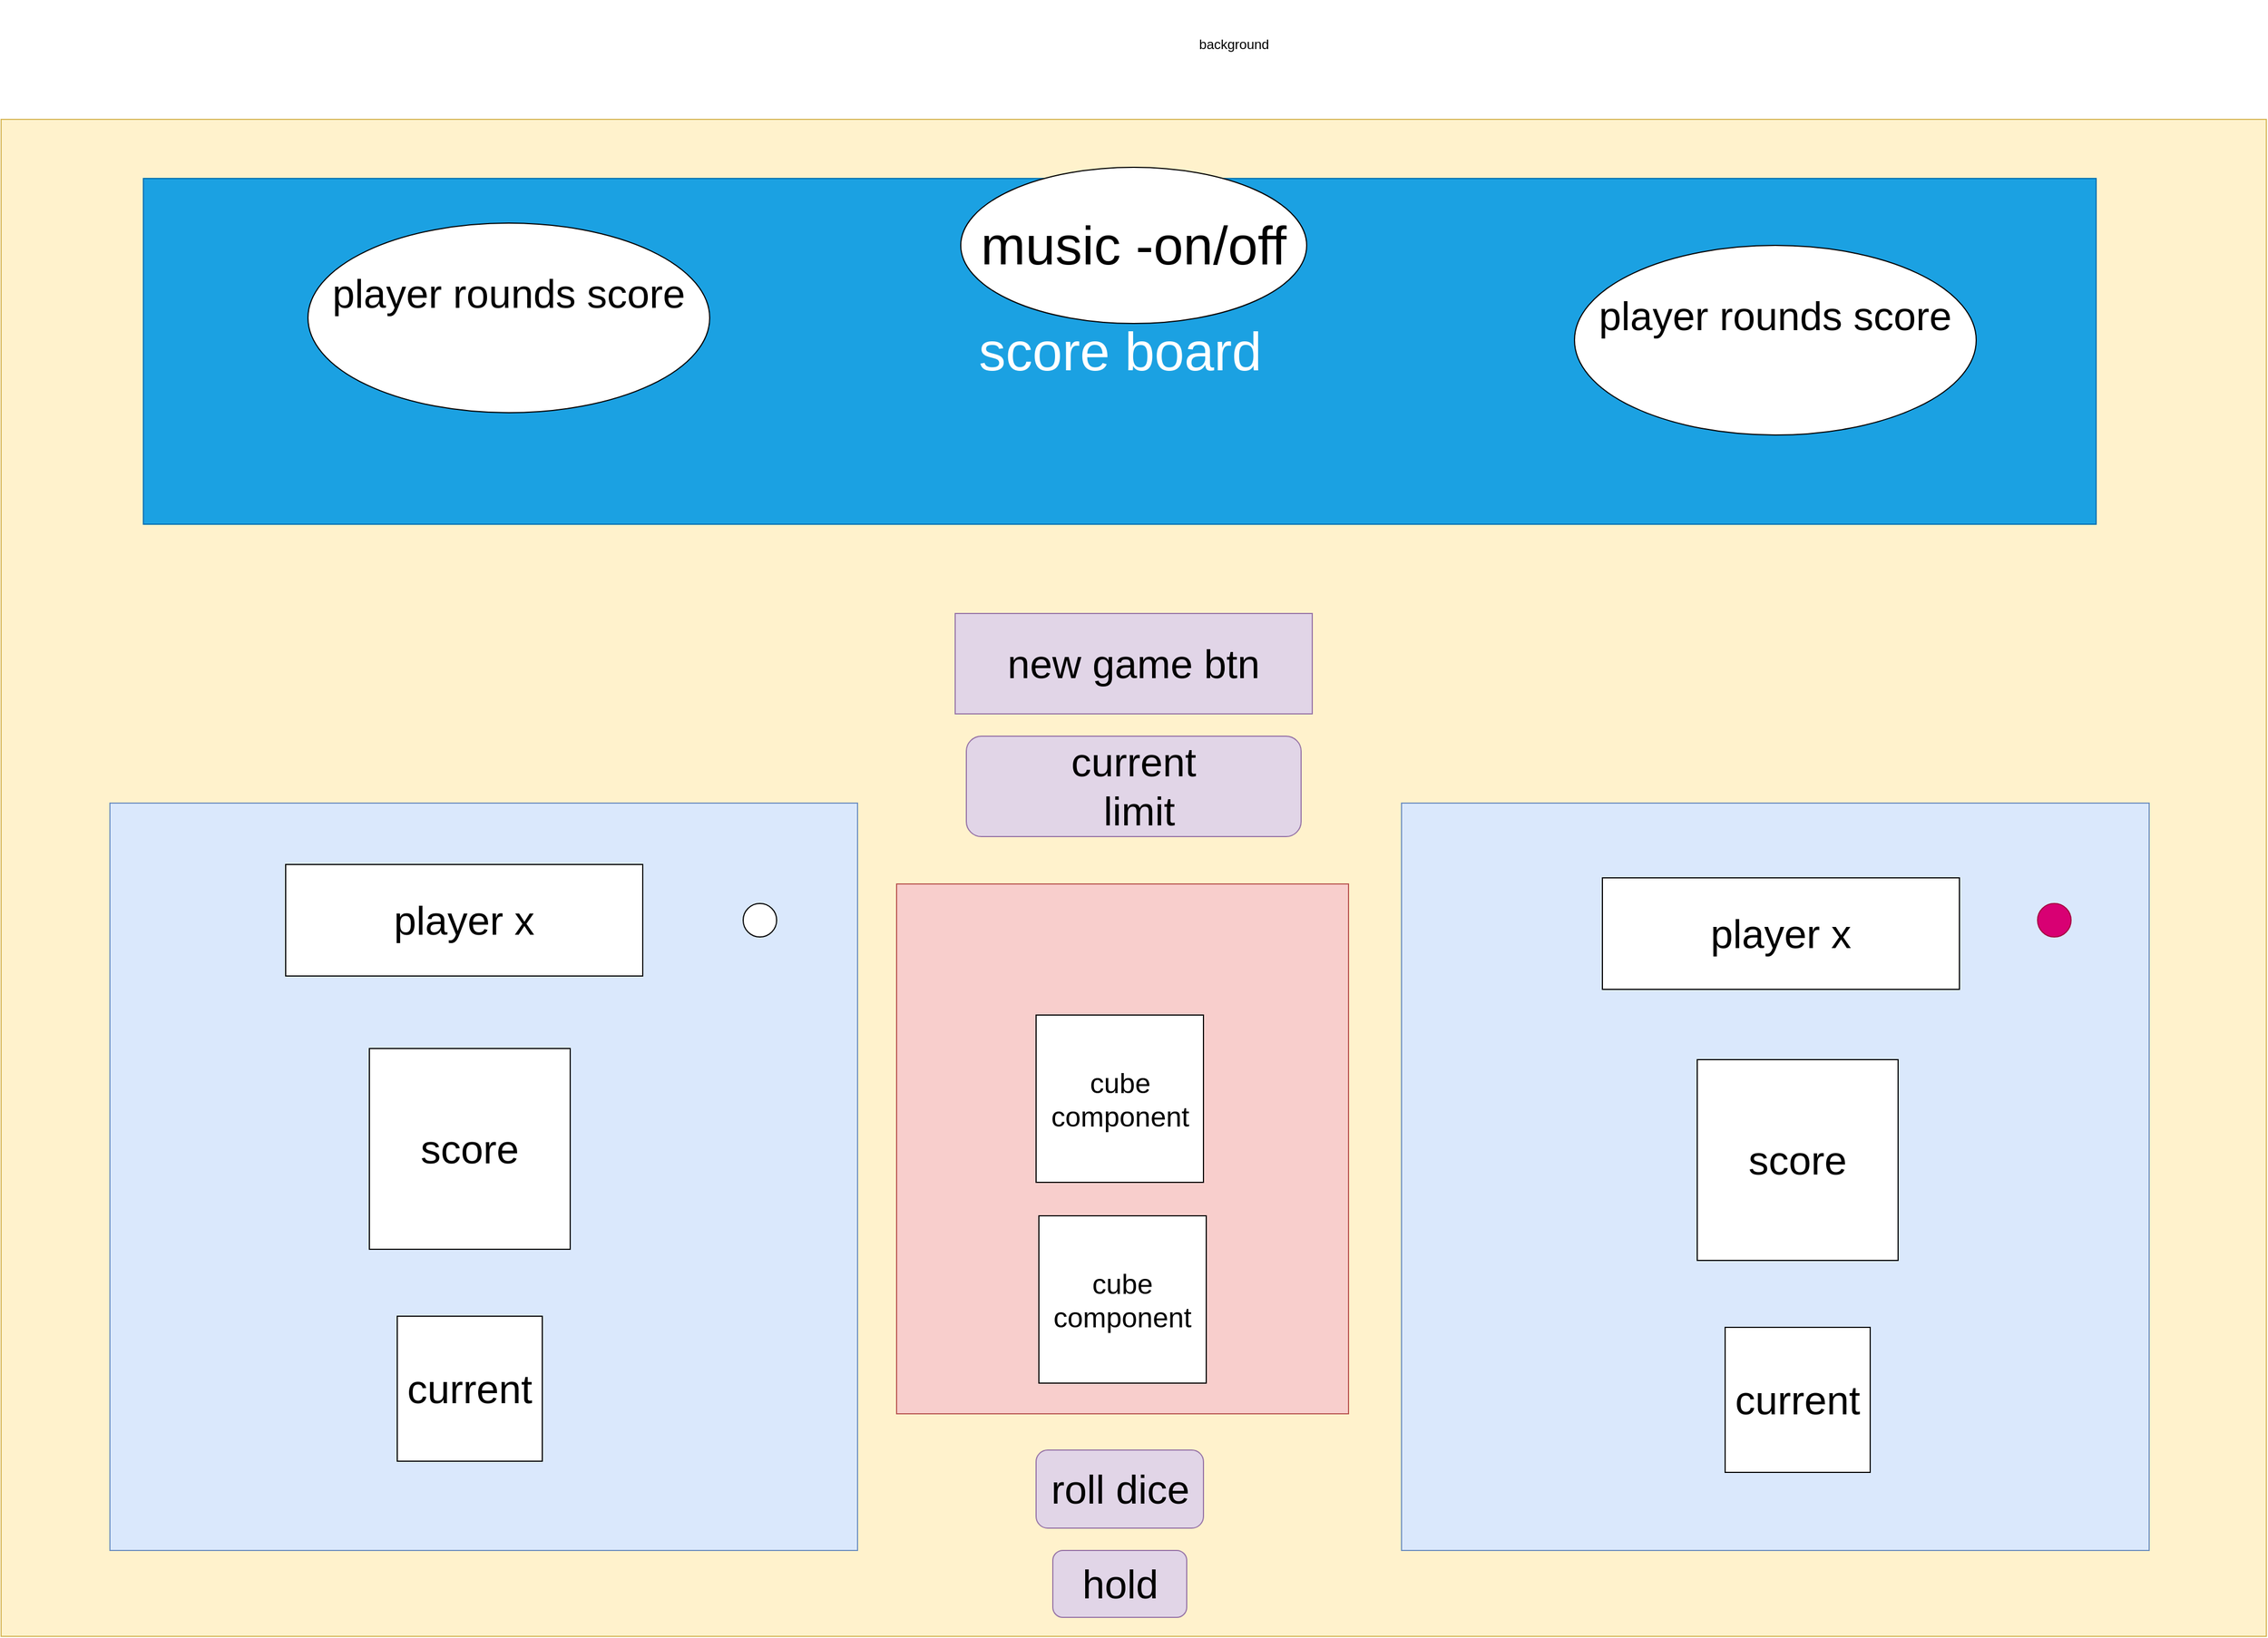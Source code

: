 <mxfile version="14.4.3" type="device" pages="2"><diagram id="d0-L2Zu-MU4Q_sl4iR4P" name="setup"><mxGraphModel dx="2700" dy="1275" grid="1" gridSize="10" guides="1" tooltips="1" connect="1" arrows="1" fold="1" page="1" pageScale="1" pageWidth="2336" pageHeight="1654" math="0" shadow="0"><root><mxCell id="0"/><mxCell id="1" parent="0"/><mxCell id="zCyeeV4_pMN_Hh7Yb5pK-27" value="" style="rounded=0;whiteSpace=wrap;html=1;fillColor=#fff2cc;strokeColor=#d6b656;" parent="1" vertex="1"><mxGeometry x="105" y="147" width="2030" height="1360" as="geometry"/></mxCell><mxCell id="zCyeeV4_pMN_Hh7Yb5pK-28" value="Text" style="text;html=1;strokeColor=none;fillColor=none;align=center;verticalAlign=middle;whiteSpace=wrap;rounded=0;" parent="1" vertex="1"><mxGeometry x="1450" y="850" width="40" height="20" as="geometry"/></mxCell><mxCell id="zCyeeV4_pMN_Hh7Yb5pK-29" value="background" style="text;html=1;strokeColor=none;fillColor=none;align=center;verticalAlign=middle;whiteSpace=wrap;rounded=0;" parent="1" vertex="1"><mxGeometry x="920" y="40" width="580" height="80" as="geometry"/></mxCell><mxCell id="zCyeeV4_pMN_Hh7Yb5pK-31" value="&lt;font style=&quot;font-size: 36px&quot;&gt;new game btn&lt;/font&gt;" style="rounded=0;whiteSpace=wrap;html=1;fontSize=25;fillColor=#e1d5e7;strokeColor=#9673a6;" parent="1" vertex="1"><mxGeometry x="960" y="590" width="320" height="90" as="geometry"/></mxCell><mxCell id="zCyeeV4_pMN_Hh7Yb5pK-32" value="" style="whiteSpace=wrap;html=1;aspect=fixed;fontSize=25;fillColor=#dae8fc;strokeColor=#6c8ebf;" parent="1" vertex="1"><mxGeometry x="202.5" y="760" width="670" height="670" as="geometry"/></mxCell><mxCell id="zCyeeV4_pMN_Hh7Yb5pK-34" value="&lt;font style=&quot;font-size: 36px&quot;&gt;player x&lt;/font&gt;" style="rounded=0;whiteSpace=wrap;html=1;fontSize=25;" parent="1" vertex="1"><mxGeometry x="360" y="815" width="320" height="100" as="geometry"/></mxCell><mxCell id="zCyeeV4_pMN_Hh7Yb5pK-35" value="&lt;font style=&quot;font-size: 36px&quot;&gt;score&lt;/font&gt;" style="whiteSpace=wrap;html=1;aspect=fixed;fontSize=25;" parent="1" vertex="1"><mxGeometry x="435" y="980" width="180" height="180" as="geometry"/></mxCell><mxCell id="zCyeeV4_pMN_Hh7Yb5pK-36" value="" style="ellipse;whiteSpace=wrap;html=1;fontSize=25;" parent="1" vertex="1"><mxGeometry x="770" y="850" width="30" height="30" as="geometry"/></mxCell><mxCell id="zCyeeV4_pMN_Hh7Yb5pK-37" value="&lt;font style=&quot;font-size: 36px&quot;&gt;current&lt;/font&gt;" style="whiteSpace=wrap;html=1;aspect=fixed;fontSize=25;" parent="1" vertex="1"><mxGeometry x="460" y="1220" width="130" height="130" as="geometry"/></mxCell><mxCell id="zCyeeV4_pMN_Hh7Yb5pK-38" value="" style="whiteSpace=wrap;html=1;aspect=fixed;fontSize=25;fillColor=#dae8fc;strokeColor=#6c8ebf;" parent="1" vertex="1"><mxGeometry x="1360" y="760" width="670" height="670" as="geometry"/></mxCell><mxCell id="zCyeeV4_pMN_Hh7Yb5pK-39" value="&lt;font style=&quot;font-size: 36px&quot;&gt;player x&lt;/font&gt;" style="rounded=0;whiteSpace=wrap;html=1;fontSize=25;" parent="1" vertex="1"><mxGeometry x="1540" y="827" width="320" height="100" as="geometry"/></mxCell><mxCell id="zCyeeV4_pMN_Hh7Yb5pK-40" value="&lt;font style=&quot;font-size: 36px&quot;&gt;score&lt;/font&gt;" style="whiteSpace=wrap;html=1;aspect=fixed;fontSize=25;" parent="1" vertex="1"><mxGeometry x="1625" y="990" width="180" height="180" as="geometry"/></mxCell><mxCell id="zCyeeV4_pMN_Hh7Yb5pK-41" value="&lt;font style=&quot;font-size: 36px&quot;&gt;current&lt;/font&gt;" style="whiteSpace=wrap;html=1;aspect=fixed;fontSize=25;" parent="1" vertex="1"><mxGeometry x="1650" y="1230" width="130" height="130" as="geometry"/></mxCell><mxCell id="zCyeeV4_pMN_Hh7Yb5pK-42" value="" style="ellipse;whiteSpace=wrap;html=1;fontSize=25;fillColor=#d80073;strokeColor=#A50040;fontColor=#ffffff;" parent="1" vertex="1"><mxGeometry x="1930" y="850" width="30" height="30" as="geometry"/></mxCell><mxCell id="zCyeeV4_pMN_Hh7Yb5pK-46" value="&lt;font style=&quot;font-size: 36px&quot;&gt;hold&lt;/font&gt;" style="rounded=1;whiteSpace=wrap;html=1;fontSize=25;fillColor=#e1d5e7;strokeColor=#9673a6;" parent="1" vertex="1"><mxGeometry x="1047.5" y="1430" width="120" height="60" as="geometry"/></mxCell><mxCell id="zCyeeV4_pMN_Hh7Yb5pK-47" value="&lt;font style=&quot;font-size: 36px&quot;&gt;current&lt;br&gt;&amp;nbsp;limit&lt;/font&gt;" style="rounded=1;whiteSpace=wrap;html=1;fontSize=25;fillColor=#e1d5e7;strokeColor=#9673a6;" parent="1" vertex="1"><mxGeometry x="970" y="700" width="300" height="90" as="geometry"/></mxCell><mxCell id="zCyeeV4_pMN_Hh7Yb5pK-51" value="" style="rounded=0;whiteSpace=wrap;html=1;fontSize=25;rotation=90;fillColor=#f8cecc;strokeColor=#b85450;" parent="1" vertex="1"><mxGeometry x="872.5" y="867.5" width="475" height="405" as="geometry"/></mxCell><mxCell id="zCyeeV4_pMN_Hh7Yb5pK-43" value="cube component" style="whiteSpace=wrap;html=1;aspect=fixed;fontSize=25;" parent="1" vertex="1"><mxGeometry x="1032.5" y="950" width="150" height="150" as="geometry"/></mxCell><mxCell id="zCyeeV4_pMN_Hh7Yb5pK-44" value="&lt;span&gt;cube component&lt;/span&gt;" style="whiteSpace=wrap;html=1;aspect=fixed;fontSize=25;" parent="1" vertex="1"><mxGeometry x="1035" y="1130" width="150" height="150" as="geometry"/></mxCell><mxCell id="zCyeeV4_pMN_Hh7Yb5pK-45" value="&lt;font style=&quot;font-size: 36px&quot;&gt;roll dice&lt;/font&gt;" style="rounded=1;whiteSpace=wrap;html=1;fontSize=25;fillColor=#e1d5e7;strokeColor=#9673a6;" parent="1" vertex="1"><mxGeometry x="1032.5" y="1340" width="150" height="70" as="geometry"/></mxCell><mxCell id="NakW-9j1FWSAJJq6YunX-2" value="&lt;span style=&quot;font-size: 48px&quot;&gt;score board&lt;/span&gt;" style="rounded=0;whiteSpace=wrap;html=1;fillColor=#1ba1e2;strokeColor=#006EAF;fontColor=#ffffff;" vertex="1" parent="1"><mxGeometry x="232.5" y="200" width="1750" height="310" as="geometry"/></mxCell><mxCell id="NakW-9j1FWSAJJq6YunX-3" style="edgeStyle=orthogonalEdgeStyle;rounded=0;orthogonalLoop=1;jettySize=auto;html=1;exitX=0.5;exitY=1;exitDx=0;exitDy=0;" edge="1" parent="1" source="zCyeeV4_pMN_Hh7Yb5pK-31" target="zCyeeV4_pMN_Hh7Yb5pK-31"><mxGeometry relative="1" as="geometry"/></mxCell><mxCell id="NakW-9j1FWSAJJq6YunX-4" value="&lt;span style=&quot;font-size: 48px&quot;&gt;music -on/off&lt;/span&gt;" style="ellipse;whiteSpace=wrap;html=1;" vertex="1" parent="1"><mxGeometry x="965" y="190" width="310" height="140" as="geometry"/></mxCell><mxCell id="NakW-9j1FWSAJJq6YunX-5" value="&lt;span style=&quot;font-size: 36px&quot;&gt;player rounds score&lt;br&gt;&lt;br&gt;&lt;/span&gt;" style="ellipse;whiteSpace=wrap;html=1;" vertex="1" parent="1"><mxGeometry x="380" y="240" width="360" height="170" as="geometry"/></mxCell><mxCell id="NakW-9j1FWSAJJq6YunX-6" value="&lt;span style=&quot;font-size: 36px&quot;&gt;player rounds score&lt;br&gt;&lt;br&gt;&lt;/span&gt;" style="ellipse;whiteSpace=wrap;html=1;" vertex="1" parent="1"><mxGeometry x="1515" y="260" width="360" height="170" as="geometry"/></mxCell></root></mxGraphModel></diagram><diagram id="sc0vQ_9-HsLAMQ4S76ju" name="ganeplay logic"><mxGraphModel dx="1271" dy="600" grid="0" gridSize="10" guides="1" tooltips="1" connect="1" arrows="1" fold="1" page="1" pageScale="1" pageWidth="850" pageHeight="1100" math="0" shadow="0"><root><mxCell id="QKLNINCRqkX9IoDGvZgw-0"/><mxCell id="QKLNINCRqkX9IoDGvZgw-1" parent="QKLNINCRqkX9IoDGvZgw-0"/><mxCell id="BsGXe307VUWbH7aykm_g-0" value="" style="rounded=0;html=1;jettySize=auto;orthogonalLoop=1;fontSize=11;endArrow=block;endFill=0;endSize=8;strokeWidth=1;shadow=0;labelBackgroundColor=none;edgeStyle=orthogonalEdgeStyle;" parent="QKLNINCRqkX9IoDGvZgw-1" source="BsGXe307VUWbH7aykm_g-1" target="BsGXe307VUWbH7aykm_g-2" edge="1"><mxGeometry relative="1" as="geometry"/></mxCell><mxCell id="BsGXe307VUWbH7aykm_g-1" value="new game" style="rounded=1;whiteSpace=wrap;html=1;fontSize=12;glass=0;strokeWidth=1;shadow=0;" parent="QKLNINCRqkX9IoDGvZgw-1" vertex="1"><mxGeometry x="326" y="76" width="120" height="40" as="geometry"/></mxCell><mxCell id="BsGXe307VUWbH7aykm_g-2" value="2 players" style="rhombus;whiteSpace=wrap;html=1;shadow=0;fontFamily=Helvetica;fontSize=12;align=center;strokeWidth=1;spacing=6;spacingTop=-4;" parent="QKLNINCRqkX9IoDGvZgw-1" vertex="1"><mxGeometry x="168" y="156" width="100" height="80" as="geometry"/></mxCell><mxCell id="BsGXe307VUWbH7aykm_g-3" value="against computer" style="rhombus;whiteSpace=wrap;html=1;shadow=0;fontFamily=Helvetica;fontSize=12;align=center;strokeWidth=1;spacing=6;spacingTop=-4;" parent="QKLNINCRqkX9IoDGvZgw-1" vertex="1"><mxGeometry x="502" y="163" width="100" height="80" as="geometry"/></mxCell><mxCell id="BsGXe307VUWbH7aykm_g-4" value="" style="endArrow=classic;html=1;exitX=1;exitY=0.5;exitDx=0;exitDy=0;entryX=0.5;entryY=0;entryDx=0;entryDy=0;" parent="QKLNINCRqkX9IoDGvZgw-1" source="BsGXe307VUWbH7aykm_g-1" target="BsGXe307VUWbH7aykm_g-3" edge="1"><mxGeometry width="50" height="50" relative="1" as="geometry"><mxPoint x="265" y="199" as="sourcePoint"/><mxPoint x="577" y="152" as="targetPoint"/><Array as="points"><mxPoint x="551" y="96"/></Array></mxGeometry></mxCell><mxCell id="BsGXe307VUWbH7aykm_g-5" value="" style="endArrow=classic;html=1;exitX=0.5;exitY=1;exitDx=0;exitDy=0;entryX=0;entryY=0.413;entryDx=0;entryDy=0;entryPerimeter=0;" parent="QKLNINCRqkX9IoDGvZgw-1" source="BsGXe307VUWbH7aykm_g-2" target="BsGXe307VUWbH7aykm_g-9" edge="1"><mxGeometry width="50" height="50" relative="1" as="geometry"><mxPoint x="265" y="199" as="sourcePoint"/><mxPoint x="349" y="249" as="targetPoint"/></mxGeometry></mxCell><mxCell id="BsGXe307VUWbH7aykm_g-6" style="edgeStyle=orthogonalEdgeStyle;rounded=0;orthogonalLoop=1;jettySize=auto;html=1;exitX=0.5;exitY=1;exitDx=0;exitDy=0;entryX=0.436;entryY=0;entryDx=0;entryDy=0;entryPerimeter=0;" parent="QKLNINCRqkX9IoDGvZgw-1" source="BsGXe307VUWbH7aykm_g-7" target="BsGXe307VUWbH7aykm_g-12" edge="1"><mxGeometry relative="1" as="geometry"/></mxCell><mxCell id="BsGXe307VUWbH7aykm_g-7" value="player turn" style="rounded=1;whiteSpace=wrap;html=1;" parent="QKLNINCRqkX9IoDGvZgw-1" vertex="1"><mxGeometry x="323" y="343" width="113" height="39" as="geometry"/></mxCell><mxCell id="BsGXe307VUWbH7aykm_g-8" value="" style="endArrow=classic;startArrow=classic;html=1;exitX=0.5;exitY=1;exitDx=0;exitDy=0;" parent="QKLNINCRqkX9IoDGvZgw-1" source="BsGXe307VUWbH7aykm_g-3" target="BsGXe307VUWbH7aykm_g-9" edge="1"><mxGeometry width="50" height="50" relative="1" as="geometry"><mxPoint x="265" y="199" as="sourcePoint"/><mxPoint x="390" y="251" as="targetPoint"/></mxGeometry></mxCell><mxCell id="BsGXe307VUWbH7aykm_g-9" value="if they set new score -update score,if not default is 100" style="ellipse;whiteSpace=wrap;html=1;" parent="QKLNINCRqkX9IoDGvZgw-1" vertex="1"><mxGeometry x="316" y="221" width="135" height="95" as="geometry"/></mxCell><mxCell id="BsGXe307VUWbH7aykm_g-10" value="" style="endArrow=classic;startArrow=classic;html=1;entryX=0.5;entryY=1;entryDx=0;entryDy=0;exitX=0.566;exitY=-0.077;exitDx=0;exitDy=0;exitPerimeter=0;" parent="QKLNINCRqkX9IoDGvZgw-1" source="BsGXe307VUWbH7aykm_g-7" target="BsGXe307VUWbH7aykm_g-9" edge="1"><mxGeometry width="50" height="50" relative="1" as="geometry"><mxPoint x="265" y="185" as="sourcePoint"/><mxPoint x="315" y="135" as="targetPoint"/></mxGeometry></mxCell><mxCell id="BsGXe307VUWbH7aykm_g-11" style="edgeStyle=orthogonalEdgeStyle;rounded=0;orthogonalLoop=1;jettySize=auto;html=1;exitX=0.5;exitY=1;exitDx=0;exitDy=0;entryX=0.5;entryY=0;entryDx=0;entryDy=0;" parent="QKLNINCRqkX9IoDGvZgw-1" source="BsGXe307VUWbH7aykm_g-12" target="BsGXe307VUWbH7aykm_g-15" edge="1"><mxGeometry relative="1" as="geometry"/></mxCell><mxCell id="BsGXe307VUWbH7aykm_g-12" value="roll dice" style="rounded=1;whiteSpace=wrap;html=1;" parent="QKLNINCRqkX9IoDGvZgw-1" vertex="1"><mxGeometry x="329" y="409" width="95" height="40" as="geometry"/></mxCell><mxCell id="BsGXe307VUWbH7aykm_g-13" style="edgeStyle=orthogonalEdgeStyle;rounded=0;orthogonalLoop=1;jettySize=auto;html=1;exitX=1;exitY=0.5;exitDx=0;exitDy=0;" parent="QKLNINCRqkX9IoDGvZgw-1" source="BsGXe307VUWbH7aykm_g-15" target="BsGXe307VUWbH7aykm_g-17" edge="1"><mxGeometry relative="1" as="geometry"><mxPoint x="496" y="497" as="targetPoint"/></mxGeometry></mxCell><mxCell id="BsGXe307VUWbH7aykm_g-14" style="edgeStyle=orthogonalEdgeStyle;rounded=0;orthogonalLoop=1;jettySize=auto;html=1;entryX=0.5;entryY=0;entryDx=0;entryDy=0;" parent="QKLNINCRqkX9IoDGvZgw-1" source="BsGXe307VUWbH7aykm_g-15" edge="1" target="BsGXe307VUWbH7aykm_g-20"><mxGeometry relative="1" as="geometry"><mxPoint x="379.5" y="572" as="targetPoint"/></mxGeometry></mxCell><mxCell id="BsGXe307VUWbH7aykm_g-15" value="got 12?" style="rounded=1;whiteSpace=wrap;html=1;" parent="QKLNINCRqkX9IoDGvZgw-1" vertex="1"><mxGeometry x="319" y="466" width="121" height="52" as="geometry"/></mxCell><mxCell id="BsGXe307VUWbH7aykm_g-16" style="edgeStyle=orthogonalEdgeStyle;rounded=0;orthogonalLoop=1;jettySize=auto;html=1;exitX=0.5;exitY=0;exitDx=0;exitDy=0;" parent="QKLNINCRqkX9IoDGvZgw-1" source="BsGXe307VUWbH7aykm_g-17" edge="1"><mxGeometry relative="1" as="geometry"><mxPoint x="739" y="362" as="targetPoint"/></mxGeometry></mxCell><mxCell id="BsGXe307VUWbH7aykm_g-17" value="reset player score and turn goes to next player" style="rounded=0;whiteSpace=wrap;html=1;" parent="QKLNINCRqkX9IoDGvZgw-1" vertex="1"><mxGeometry x="674" y="391" width="120" height="60" as="geometry"/></mxCell><mxCell id="BsGXe307VUWbH7aykm_g-19" style="edgeStyle=orthogonalEdgeStyle;rounded=0;orthogonalLoop=1;jettySize=auto;html=1;exitX=0.5;exitY=1;exitDx=0;exitDy=0;" parent="QKLNINCRqkX9IoDGvZgw-1" source="BsGXe307VUWbH7aykm_g-20" target="BsGXe307VUWbH7aykm_g-27" edge="1"><mxGeometry relative="1" as="geometry"/></mxCell><mxCell id="rNcqSFQChwbgBZetegoz-1" style="edgeStyle=orthogonalEdgeStyle;rounded=0;orthogonalLoop=1;jettySize=auto;html=1;exitX=1;exitY=0.5;exitDx=0;exitDy=0;entryX=0.009;entryY=0.632;entryDx=0;entryDy=0;entryPerimeter=0;" edge="1" parent="QKLNINCRqkX9IoDGvZgw-1" source="BsGXe307VUWbH7aykm_g-20" target="BsGXe307VUWbH7aykm_g-21"><mxGeometry relative="1" as="geometry"/></mxCell><mxCell id="BsGXe307VUWbH7aykm_g-20" value="total score is more then the game set score?" style="rounded=0;whiteSpace=wrap;html=1;" parent="QKLNINCRqkX9IoDGvZgw-1" vertex="1"><mxGeometry x="323.5" y="607" width="120" height="60" as="geometry"/></mxCell><mxCell id="BsGXe307VUWbH7aykm_g-21" value="player is the game winner&amp;nbsp;&lt;br&gt;display winner massage&lt;br&gt;reset scores&amp;nbsp;&lt;br&gt;update rounds counter&lt;br&gt;play again?yes/no" style="rounded=0;whiteSpace=wrap;html=1;" parent="QKLNINCRqkX9IoDGvZgw-1" vertex="1"><mxGeometry x="634" y="572" width="223" height="102" as="geometry"/></mxCell><mxCell id="BsGXe307VUWbH7aykm_g-22" value="" style="endArrow=classic;html=1;entryX=1;entryY=0.5;entryDx=0;entryDy=0;" parent="QKLNINCRqkX9IoDGvZgw-1" target="BsGXe307VUWbH7aykm_g-7" edge="1"><mxGeometry width="50" height="50" relative="1" as="geometry"><mxPoint x="738" y="363" as="sourcePoint"/><mxPoint x="315" y="413" as="targetPoint"/></mxGeometry></mxCell><mxCell id="rNcqSFQChwbgBZetegoz-5" style="edgeStyle=orthogonalEdgeStyle;rounded=0;orthogonalLoop=1;jettySize=auto;html=1;exitX=0.5;exitY=0;exitDx=0;exitDy=0;entryX=0;entryY=0.25;entryDx=0;entryDy=0;" edge="1" parent="QKLNINCRqkX9IoDGvZgw-1" source="BsGXe307VUWbH7aykm_g-24" target="BsGXe307VUWbH7aykm_g-7"><mxGeometry relative="1" as="geometry"/></mxCell><mxCell id="BsGXe307VUWbH7aykm_g-24" value="update player score&lt;br&gt;" style="rounded=0;whiteSpace=wrap;html=1;" parent="QKLNINCRqkX9IoDGvZgw-1" vertex="1"><mxGeometry x="125" y="521" width="141" height="71" as="geometry"/></mxCell><mxCell id="rNcqSFQChwbgBZetegoz-3" style="edgeStyle=orthogonalEdgeStyle;rounded=0;orthogonalLoop=1;jettySize=auto;html=1;exitX=0;exitY=0.5;exitDx=0;exitDy=0;" edge="1" parent="QKLNINCRqkX9IoDGvZgw-1" source="BsGXe307VUWbH7aykm_g-27" target="rNcqSFQChwbgBZetegoz-0"><mxGeometry relative="1" as="geometry"/></mxCell><mxCell id="rNcqSFQChwbgBZetegoz-7" style="edgeStyle=orthogonalEdgeStyle;rounded=0;orthogonalLoop=1;jettySize=auto;html=1;exitX=1;exitY=0.5;exitDx=0;exitDy=0;entryX=0;entryY=0.5;entryDx=0;entryDy=0;" edge="1" parent="QKLNINCRqkX9IoDGvZgw-1" source="BsGXe307VUWbH7aykm_g-27" target="BsGXe307VUWbH7aykm_g-33"><mxGeometry relative="1" as="geometry"/></mxCell><mxCell id="BsGXe307VUWbH7aykm_g-27" value="hold/roll dice again" style="rounded=0;whiteSpace=wrap;html=1;" parent="QKLNINCRqkX9IoDGvZgw-1" vertex="1"><mxGeometry x="308" y="788" width="120" height="60" as="geometry"/></mxCell><mxCell id="BsGXe307VUWbH7aykm_g-28" value="true" style="text;html=1;strokeColor=#005700;fillColor=#008a00;align=center;verticalAlign=middle;whiteSpace=wrap;rounded=0;fontColor=#ffffff;" parent="QKLNINCRqkX9IoDGvZgw-1" vertex="1"><mxGeometry x="543" y="466" width="40" height="20" as="geometry"/></mxCell><mxCell id="BsGXe307VUWbH7aykm_g-29" value="true" style="text;html=1;strokeColor=#005700;fillColor=#008a00;align=center;verticalAlign=middle;whiteSpace=wrap;rounded=0;fontColor=#ffffff;" parent="QKLNINCRqkX9IoDGvZgw-1" vertex="1"><mxGeometry x="537" y="616" width="40" height="20" as="geometry"/></mxCell><mxCell id="BsGXe307VUWbH7aykm_g-30" value="false" style="text;html=1;strokeColor=#B20000;fillColor=#e51400;align=center;verticalAlign=middle;whiteSpace=wrap;rounded=0;fontColor=#ffffff;" parent="QKLNINCRqkX9IoDGvZgw-1" vertex="1"><mxGeometry x="333" y="528" width="40" height="20" as="geometry"/></mxCell><mxCell id="BsGXe307VUWbH7aykm_g-31" value="false" style="text;html=1;strokeColor=#B20000;fillColor=#e51400;align=center;verticalAlign=middle;whiteSpace=wrap;rounded=0;fontColor=#ffffff;" parent="QKLNINCRqkX9IoDGvZgw-1" vertex="1"><mxGeometry x="312" y="746" width="40" height="20" as="geometry"/></mxCell><mxCell id="rNcqSFQChwbgBZetegoz-8" style="edgeStyle=orthogonalEdgeStyle;rounded=0;orthogonalLoop=1;jettySize=auto;html=1;exitX=0.5;exitY=0;exitDx=0;exitDy=0;entryX=1;entryY=0.25;entryDx=0;entryDy=0;" edge="1" parent="QKLNINCRqkX9IoDGvZgw-1" source="BsGXe307VUWbH7aykm_g-33" target="BsGXe307VUWbH7aykm_g-12"><mxGeometry relative="1" as="geometry"/></mxCell><mxCell id="BsGXe307VUWbH7aykm_g-33" value="roll dice again" style="text;html=1;strokeColor=#82b366;fillColor=#d5e8d4;align=center;verticalAlign=middle;whiteSpace=wrap;rounded=0;" parent="QKLNINCRqkX9IoDGvZgw-1" vertex="1"><mxGeometry x="465" y="786" width="40" height="64" as="geometry"/></mxCell><mxCell id="rNcqSFQChwbgBZetegoz-4" style="edgeStyle=orthogonalEdgeStyle;rounded=0;orthogonalLoop=1;jettySize=auto;html=1;exitX=0.5;exitY=0;exitDx=0;exitDy=0;entryX=0.5;entryY=1;entryDx=0;entryDy=0;" edge="1" parent="QKLNINCRqkX9IoDGvZgw-1" source="rNcqSFQChwbgBZetegoz-0" target="BsGXe307VUWbH7aykm_g-24"><mxGeometry relative="1" as="geometry"/></mxCell><mxCell id="rNcqSFQChwbgBZetegoz-0" value="hold" style="rounded=0;whiteSpace=wrap;html=1;rotation=0;fillColor=#dae8fc;strokeColor=#6c8ebf;" vertex="1" parent="QKLNINCRqkX9IoDGvZgw-1"><mxGeometry x="146" y="795.5" width="106" height="45" as="geometry"/></mxCell></root></mxGraphModel></diagram></mxfile>